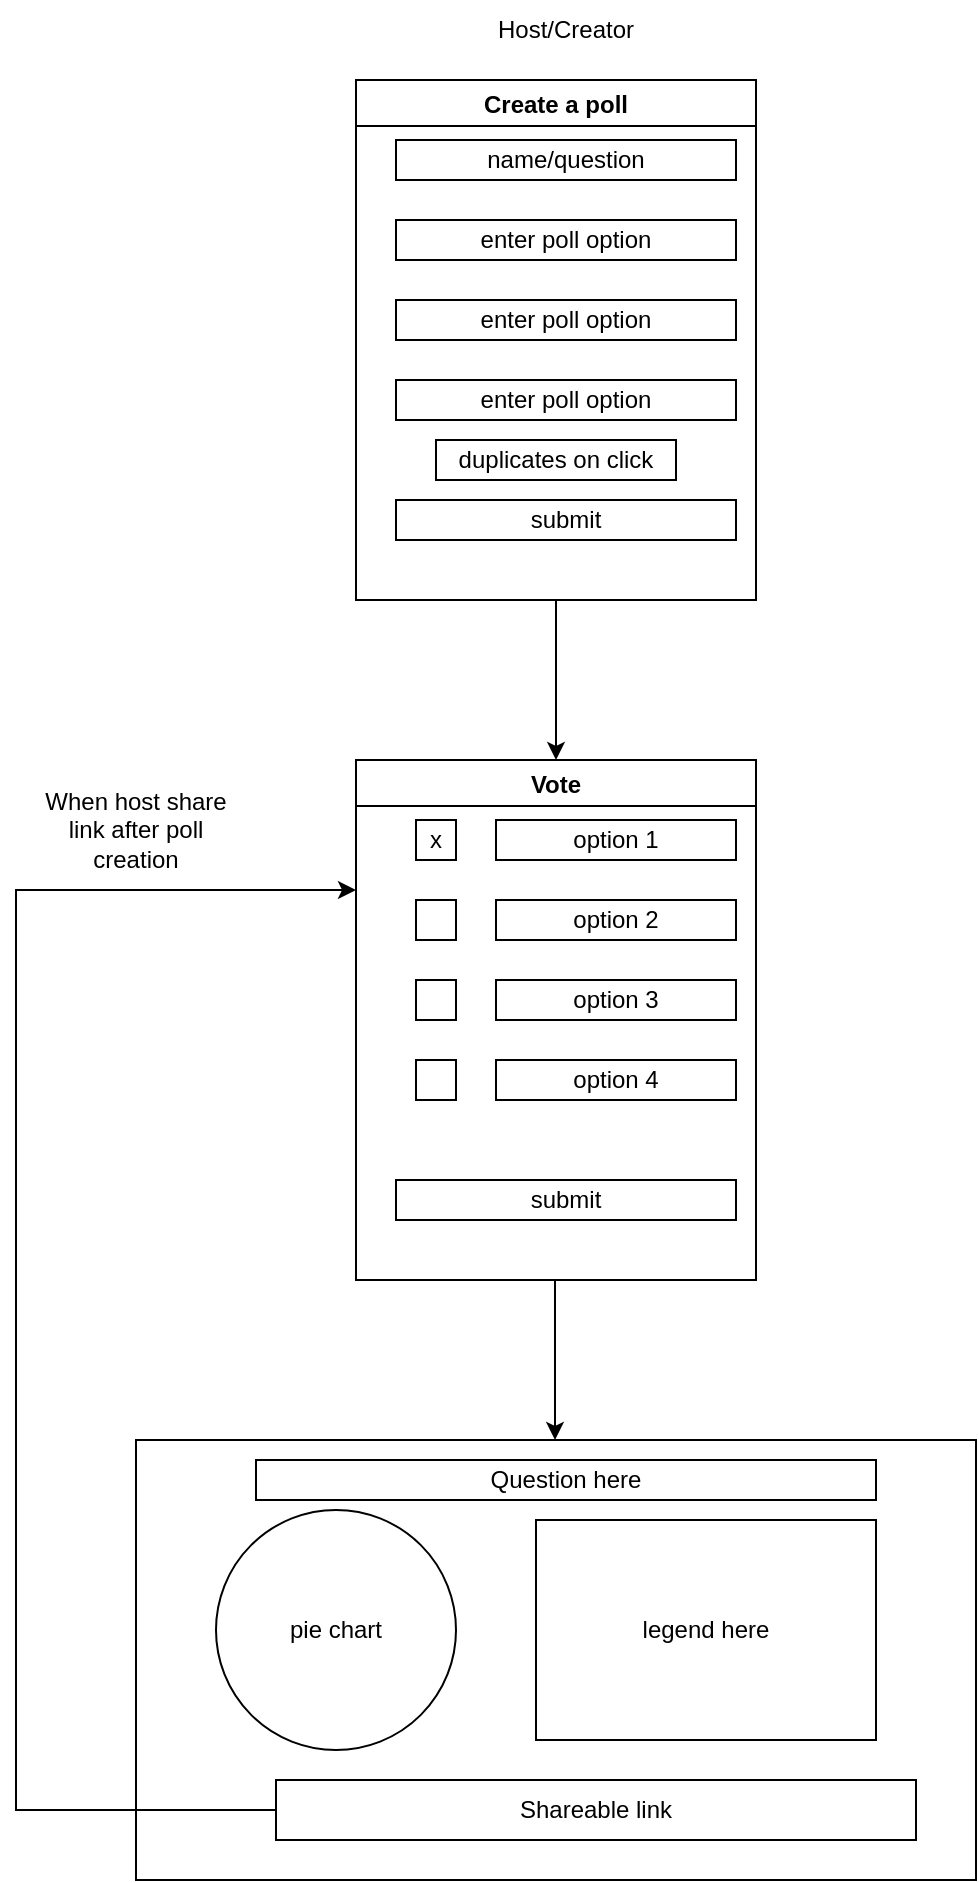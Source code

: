 <mxfile version="17.5.0" type="device"><diagram id="u2-YDB1YitQZbHjtqDK_" name="Page-1"><mxGraphModel dx="1689" dy="1046" grid="1" gridSize="10" guides="1" tooltips="1" connect="1" arrows="1" fold="1" page="1" pageScale="1" pageWidth="850" pageHeight="1100" math="0" shadow="0"><root><mxCell id="0"/><mxCell id="1" parent="0"/><mxCell id="KfSFHx-64R4LfhvRLLvm-2" value="Create a poll" style="swimlane;" vertex="1" parent="1"><mxGeometry x="300" y="140" width="200" height="260" as="geometry"/></mxCell><mxCell id="KfSFHx-64R4LfhvRLLvm-3" value="name/question" style="rounded=0;whiteSpace=wrap;html=1;" vertex="1" parent="KfSFHx-64R4LfhvRLLvm-2"><mxGeometry x="20" y="30" width="170" height="20" as="geometry"/></mxCell><mxCell id="KfSFHx-64R4LfhvRLLvm-6" value="enter poll option" style="rounded=0;whiteSpace=wrap;html=1;" vertex="1" parent="KfSFHx-64R4LfhvRLLvm-2"><mxGeometry x="20" y="70" width="170" height="20" as="geometry"/></mxCell><mxCell id="KfSFHx-64R4LfhvRLLvm-7" value="enter poll option" style="rounded=0;whiteSpace=wrap;html=1;" vertex="1" parent="KfSFHx-64R4LfhvRLLvm-2"><mxGeometry x="20" y="110" width="170" height="20" as="geometry"/></mxCell><mxCell id="KfSFHx-64R4LfhvRLLvm-8" value="&lt;span&gt;enter poll option&lt;/span&gt;" style="rounded=0;whiteSpace=wrap;html=1;" vertex="1" parent="KfSFHx-64R4LfhvRLLvm-2"><mxGeometry x="20" y="150" width="170" height="20" as="geometry"/></mxCell><mxCell id="KfSFHx-64R4LfhvRLLvm-10" value="submit" style="rounded=0;whiteSpace=wrap;html=1;" vertex="1" parent="KfSFHx-64R4LfhvRLLvm-2"><mxGeometry x="20" y="210" width="170" height="20" as="geometry"/></mxCell><mxCell id="KfSFHx-64R4LfhvRLLvm-19" value="duplicates on click" style="rounded=0;whiteSpace=wrap;html=1;" vertex="1" parent="KfSFHx-64R4LfhvRLLvm-2"><mxGeometry x="40" y="180" width="120" height="20" as="geometry"/></mxCell><mxCell id="KfSFHx-64R4LfhvRLLvm-11" value="" style="endArrow=classic;html=1;rounded=0;" edge="1" parent="1"><mxGeometry width="50" height="50" relative="1" as="geometry"><mxPoint x="400" y="400" as="sourcePoint"/><mxPoint x="400" y="480" as="targetPoint"/></mxGeometry></mxCell><mxCell id="KfSFHx-64R4LfhvRLLvm-12" value="Vote" style="swimlane;" vertex="1" parent="1"><mxGeometry x="300" y="480" width="200" height="260" as="geometry"/></mxCell><mxCell id="KfSFHx-64R4LfhvRLLvm-13" value="option 1" style="rounded=0;whiteSpace=wrap;html=1;" vertex="1" parent="KfSFHx-64R4LfhvRLLvm-12"><mxGeometry x="70" y="30" width="120" height="20" as="geometry"/></mxCell><mxCell id="KfSFHx-64R4LfhvRLLvm-14" value="option 2" style="rounded=0;whiteSpace=wrap;html=1;" vertex="1" parent="KfSFHx-64R4LfhvRLLvm-12"><mxGeometry x="70" y="70" width="120" height="20" as="geometry"/></mxCell><mxCell id="KfSFHx-64R4LfhvRLLvm-15" value="option 3" style="rounded=0;whiteSpace=wrap;html=1;" vertex="1" parent="KfSFHx-64R4LfhvRLLvm-12"><mxGeometry x="70" y="110" width="120" height="20" as="geometry"/></mxCell><mxCell id="KfSFHx-64R4LfhvRLLvm-16" value="option 4" style="rounded=0;whiteSpace=wrap;html=1;" vertex="1" parent="KfSFHx-64R4LfhvRLLvm-12"><mxGeometry x="70" y="150" width="120" height="20" as="geometry"/></mxCell><mxCell id="KfSFHx-64R4LfhvRLLvm-17" value="submit" style="rounded=0;whiteSpace=wrap;html=1;" vertex="1" parent="KfSFHx-64R4LfhvRLLvm-12"><mxGeometry x="20" y="210" width="170" height="20" as="geometry"/></mxCell><mxCell id="KfSFHx-64R4LfhvRLLvm-20" value="x" style="rounded=0;whiteSpace=wrap;html=1;" vertex="1" parent="KfSFHx-64R4LfhvRLLvm-12"><mxGeometry x="30" y="30" width="20" height="20" as="geometry"/></mxCell><mxCell id="KfSFHx-64R4LfhvRLLvm-21" value="" style="rounded=0;whiteSpace=wrap;html=1;" vertex="1" parent="KfSFHx-64R4LfhvRLLvm-12"><mxGeometry x="30" y="70" width="20" height="20" as="geometry"/></mxCell><mxCell id="KfSFHx-64R4LfhvRLLvm-22" value="" style="rounded=0;whiteSpace=wrap;html=1;" vertex="1" parent="KfSFHx-64R4LfhvRLLvm-12"><mxGeometry x="30" y="110" width="20" height="20" as="geometry"/></mxCell><mxCell id="KfSFHx-64R4LfhvRLLvm-23" value="" style="rounded=0;whiteSpace=wrap;html=1;" vertex="1" parent="KfSFHx-64R4LfhvRLLvm-12"><mxGeometry x="30" y="150" width="20" height="20" as="geometry"/></mxCell><mxCell id="KfSFHx-64R4LfhvRLLvm-24" value="Host/Creator" style="text;html=1;strokeColor=none;fillColor=none;align=center;verticalAlign=middle;whiteSpace=wrap;rounded=0;" vertex="1" parent="1"><mxGeometry x="375" y="100" width="60" height="30" as="geometry"/></mxCell><mxCell id="KfSFHx-64R4LfhvRLLvm-25" value="" style="endArrow=classic;html=1;rounded=0;" edge="1" parent="1"><mxGeometry width="50" height="50" relative="1" as="geometry"><mxPoint x="399.5" y="740" as="sourcePoint"/><mxPoint x="399.5" y="820" as="targetPoint"/></mxGeometry></mxCell><mxCell id="KfSFHx-64R4LfhvRLLvm-26" value="" style="rounded=0;whiteSpace=wrap;html=1;" vertex="1" parent="1"><mxGeometry x="190" y="820" width="420" height="220" as="geometry"/></mxCell><mxCell id="KfSFHx-64R4LfhvRLLvm-27" value="pie chart" style="ellipse;whiteSpace=wrap;html=1;aspect=fixed;" vertex="1" parent="1"><mxGeometry x="230" y="855" width="120" height="120" as="geometry"/></mxCell><mxCell id="KfSFHx-64R4LfhvRLLvm-28" value="legend here" style="rounded=0;whiteSpace=wrap;html=1;" vertex="1" parent="1"><mxGeometry x="390" y="860" width="170" height="110" as="geometry"/></mxCell><mxCell id="KfSFHx-64R4LfhvRLLvm-29" value="Shareable link" style="rounded=0;whiteSpace=wrap;html=1;" vertex="1" parent="1"><mxGeometry x="260" y="990" width="320" height="30" as="geometry"/></mxCell><mxCell id="KfSFHx-64R4LfhvRLLvm-30" value="" style="endArrow=classic;html=1;rounded=0;exitX=0;exitY=0.5;exitDx=0;exitDy=0;entryX=0;entryY=0.25;entryDx=0;entryDy=0;" edge="1" parent="1" source="KfSFHx-64R4LfhvRLLvm-29" target="KfSFHx-64R4LfhvRLLvm-12"><mxGeometry width="50" height="50" relative="1" as="geometry"><mxPoint x="190" y="1020" as="sourcePoint"/><mxPoint x="120" y="540" as="targetPoint"/><Array as="points"><mxPoint x="130" y="1005"/><mxPoint x="130" y="545"/></Array></mxGeometry></mxCell><mxCell id="KfSFHx-64R4LfhvRLLvm-31" value="When host share link after poll creation" style="text;html=1;strokeColor=none;fillColor=none;align=center;verticalAlign=middle;whiteSpace=wrap;rounded=0;" vertex="1" parent="1"><mxGeometry x="140" y="500" width="100" height="30" as="geometry"/></mxCell><mxCell id="KfSFHx-64R4LfhvRLLvm-32" value="Question here" style="rounded=0;whiteSpace=wrap;html=1;" vertex="1" parent="1"><mxGeometry x="250" y="830" width="310" height="20" as="geometry"/></mxCell></root></mxGraphModel></diagram></mxfile>
